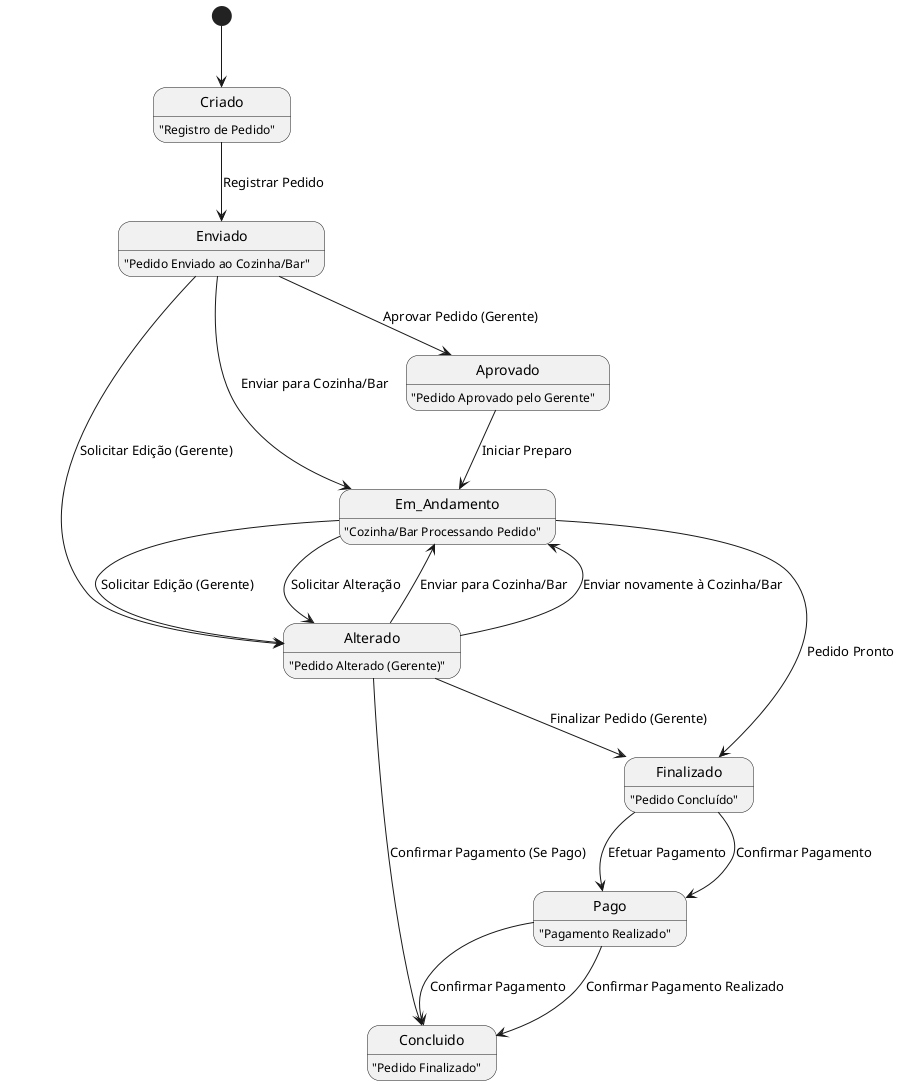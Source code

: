 @startuml
[*] --> Criado

Criado --> Enviado : Registrar Pedido
Enviado --> Aprovado : Aprovar Pedido (Gerente)
Enviado --> Em_Andamento : Enviar para Cozinha/Bar
Enviado --> Alterado : Solicitar Edição (Gerente)

Aprovado --> Em_Andamento : Iniciar Preparo
Em_Andamento --> Finalizado : Pedido Pronto
Em_Andamento --> Alterado : Solicitar Edição (Gerente)

Finalizado --> Pago : Efetuar Pagamento
Pago --> Concluido : Confirmar Pagamento

Alterado --> Em_Andamento : Enviar para Cozinha/Bar
Alterado --> Finalizado : Finalizar Pedido (Gerente)
Alterado --> Concluido : Confirmar Pagamento (Se Pago)

Em_Andamento --> Alterado : Solicitar Alteração
Alterado --> Em_Andamento : Enviar novamente à Cozinha/Bar

Finalizado --> Pago : Confirmar Pagamento
Pago --> Concluido : Confirmar Pagamento Realizado

Criado : "Registro de Pedido"
Enviado : "Pedido Enviado ao Cozinha/Bar"
Aprovado : "Pedido Aprovado pelo Gerente"
Em_Andamento : "Cozinha/Bar Processando Pedido"
Alterado : "Pedido Alterado (Gerente)"
Finalizado : "Pedido Concluído"
Pago : "Pagamento Realizado"
Concluido : "Pedido Finalizado"

@enduml